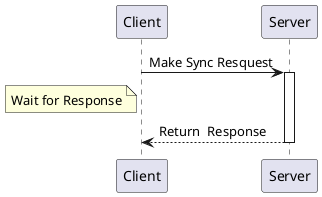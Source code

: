 @startuml
participant Client
participant Server

Client -> Server : Make Sync Resquest
activate Server
note left of Client : Wait for Response
Server --> Client : Return  Response
deactivate Server

@enduml